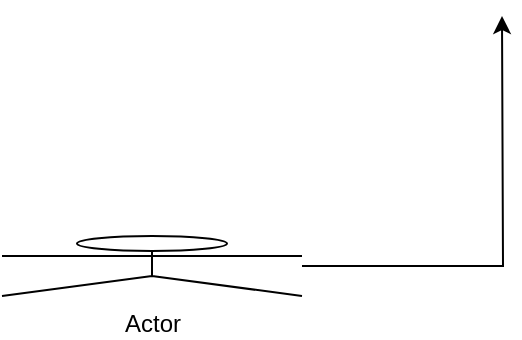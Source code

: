 <mxfile version="21.2.0" type="github">
  <diagram name="Page-1" id="QdUkj8Ur5288xrF31si3">
    <mxGraphModel dx="794" dy="804" grid="1" gridSize="10" guides="1" tooltips="1" connect="1" arrows="1" fold="1" page="1" pageScale="1" pageWidth="850" pageHeight="1100" math="0" shadow="0">
      <root>
        <mxCell id="0" />
        <mxCell id="1" parent="0" />
        <mxCell id="EZ3wFEgHvmXAV5Txymbc-1" style="edgeStyle=orthogonalEdgeStyle;rounded=0;orthogonalLoop=1;jettySize=auto;html=1;" edge="1" parent="1" source="9MLVyYeETURs7M_sEOvT-1">
          <mxGeometry relative="1" as="geometry">
            <mxPoint x="470" y="390" as="targetPoint" />
          </mxGeometry>
        </mxCell>
        <mxCell id="9MLVyYeETURs7M_sEOvT-1" value="Actor" style="shape=umlActor;verticalLabelPosition=bottom;verticalAlign=top;html=1;outlineConnect=0;" parent="1" vertex="1">
          <mxGeometry x="220" y="500" width="150" height="30" as="geometry" />
        </mxCell>
      </root>
    </mxGraphModel>
  </diagram>
</mxfile>
